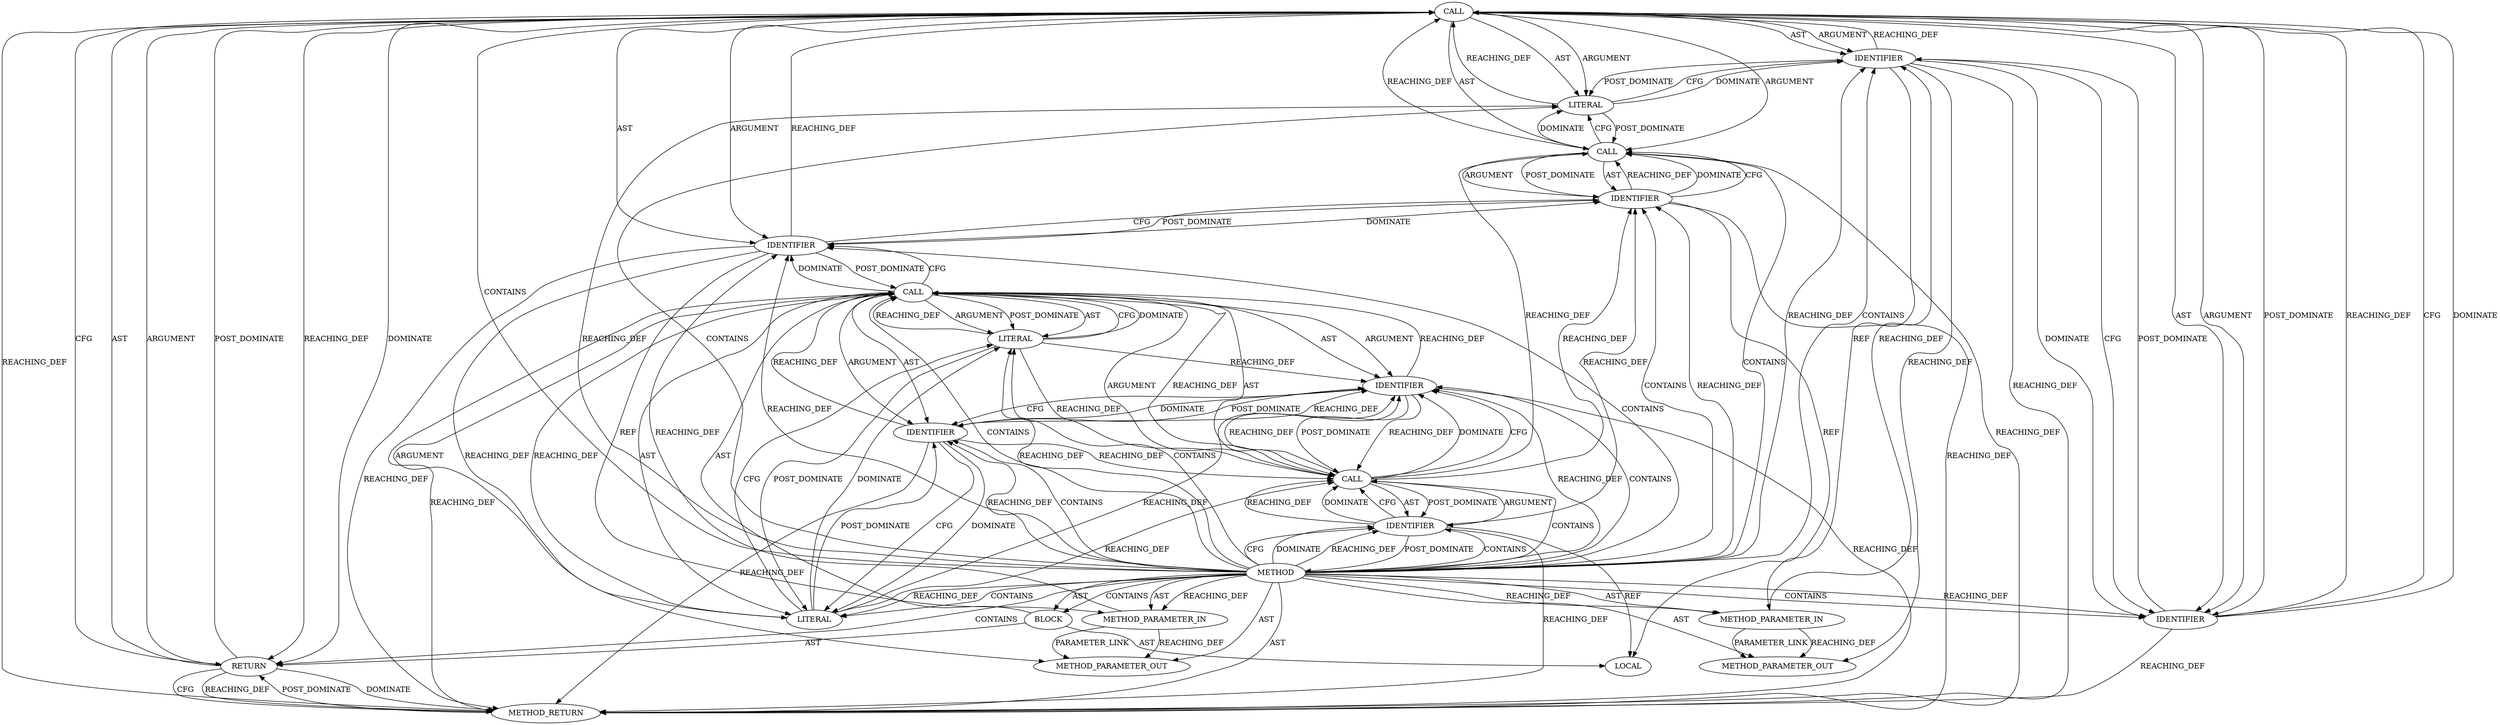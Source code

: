 digraph {
  2613 [label=CALL ORDER=1 ARGUMENT_INDEX=-1 CODE="tls_push_data(sk, &iter, 0, flags, TLS_RECORD_TYPE_DATA)" COLUMN_NUMBER=9 METHOD_FULL_NAME="tls_push_data" LINE_NUMBER=678 TYPE_FULL_NAME="<empty>" DISPATCH_TYPE="STATIC_DISPATCH" SIGNATURE="" NAME="tls_push_data"]
  2611 [label=LITERAL ORDER=5 ARGUMENT_INDEX=5 CODE="0" COLUMN_NUMBER=45 LINE_NUMBER=677 TYPE_FULL_NAME="int"]
  2612 [label=RETURN ORDER=3 ARGUMENT_INDEX=-1 CODE="return tls_push_data(sk, &iter, 0, flags, TLS_RECORD_TYPE_DATA);" COLUMN_NUMBER=2 LINE_NUMBER=678]
  2620 [label=METHOD_RETURN ORDER=4 CODE="RET" COLUMN_NUMBER=1 LINE_NUMBER=673 TYPE_FULL_NAME="int" EVALUATION_STRATEGY="BY_VALUE"]
  2601 [label=METHOD_PARAMETER_IN ORDER=1 CODE="struct sock *sk" IS_VARIADIC=false COLUMN_NUMBER=43 LINE_NUMBER=673 TYPE_FULL_NAME="sock*" EVALUATION_STRATEGY="BY_VALUE" INDEX=1 NAME="sk"]
  2618 [label=IDENTIFIER ORDER=4 ARGUMENT_INDEX=4 CODE="flags" COLUMN_NUMBER=37 LINE_NUMBER=678 TYPE_FULL_NAME="int" NAME="flags"]
  2604 [label=LOCAL ORDER=1 CODE="struct iov_iter iter" COLUMN_NUMBER=18 LINE_NUMBER=675 TYPE_FULL_NAME="iov_iter" NAME="iter"]
  2603 [label=BLOCK ORDER=3 ARGUMENT_INDEX=-1 CODE="{
	struct iov_iter iter;

	iov_iter_kvec(&iter, ITER_SOURCE, NULL, 0, 0);
	return tls_push_data(sk, &iter, 0, flags, TLS_RECORD_TYPE_DATA);
}" COLUMN_NUMBER=1 LINE_NUMBER=674 TYPE_FULL_NAME="void"]
  2616 [label=IDENTIFIER ORDER=1 ARGUMENT_INDEX=1 CODE="iter" COLUMN_NUMBER=28 LINE_NUMBER=678 TYPE_FULL_NAME="iov_iter" NAME="iter"]
  2617 [label=LITERAL ORDER=3 ARGUMENT_INDEX=3 CODE="0" COLUMN_NUMBER=34 LINE_NUMBER=678 TYPE_FULL_NAME="int"]
  2607 [label=IDENTIFIER ORDER=1 ARGUMENT_INDEX=1 CODE="iter" COLUMN_NUMBER=17 LINE_NUMBER=677 TYPE_FULL_NAME="iov_iter" NAME="iter"]
  2609 [label=IDENTIFIER ORDER=3 ARGUMENT_INDEX=3 CODE="NULL" COLUMN_NUMBER=36 LINE_NUMBER=677 TYPE_FULL_NAME="ANY" NAME="NULL"]
  2605 [label=CALL ORDER=2 ARGUMENT_INDEX=-1 CODE="iov_iter_kvec(&iter, ITER_SOURCE, NULL, 0, 0)" COLUMN_NUMBER=2 METHOD_FULL_NAME="iov_iter_kvec" LINE_NUMBER=677 TYPE_FULL_NAME="<empty>" DISPATCH_TYPE="STATIC_DISPATCH" SIGNATURE="" NAME="iov_iter_kvec"]
  2610 [label=LITERAL ORDER=4 ARGUMENT_INDEX=4 CODE="0" COLUMN_NUMBER=42 LINE_NUMBER=677 TYPE_FULL_NAME="int"]
  2606 [label=CALL ORDER=1 ARGUMENT_INDEX=1 CODE="&iter" COLUMN_NUMBER=16 METHOD_FULL_NAME="<operator>.addressOf" LINE_NUMBER=677 TYPE_FULL_NAME="<empty>" DISPATCH_TYPE="STATIC_DISPATCH" SIGNATURE="" NAME="<operator>.addressOf"]
  2619 [label=IDENTIFIER ORDER=5 ARGUMENT_INDEX=5 CODE="TLS_RECORD_TYPE_DATA" COLUMN_NUMBER=44 LINE_NUMBER=678 TYPE_FULL_NAME="ANY" NAME="TLS_RECORD_TYPE_DATA"]
  2615 [label=CALL ORDER=2 ARGUMENT_INDEX=2 CODE="&iter" COLUMN_NUMBER=27 METHOD_FULL_NAME="<operator>.addressOf" LINE_NUMBER=678 TYPE_FULL_NAME="<empty>" DISPATCH_TYPE="STATIC_DISPATCH" SIGNATURE="" NAME="<operator>.addressOf"]
  2614 [label=IDENTIFIER ORDER=1 ARGUMENT_INDEX=1 CODE="sk" COLUMN_NUMBER=23 LINE_NUMBER=678 TYPE_FULL_NAME="sock*" NAME="sk"]
  2600 [label=METHOD COLUMN_NUMBER=1 LINE_NUMBER=673 COLUMN_NUMBER_END=1 IS_EXTERNAL=false SIGNATURE="int tls_device_push_pending_record (sock*,int)" NAME="tls_device_push_pending_record" AST_PARENT_TYPE="TYPE_DECL" AST_PARENT_FULL_NAME="tls_device.c:<global>" ORDER=30 CODE="static int tls_device_push_pending_record(struct sock *sk, int flags)
{
	struct iov_iter iter;

	iov_iter_kvec(&iter, ITER_SOURCE, NULL, 0, 0);
	return tls_push_data(sk, &iter, 0, flags, TLS_RECORD_TYPE_DATA);
}" FULL_NAME="tls_device_push_pending_record" LINE_NUMBER_END=679 FILENAME="tls_device.c"]
  21335 [label=METHOD_PARAMETER_OUT ORDER=1 CODE="struct sock *sk" IS_VARIADIC=false COLUMN_NUMBER=43 LINE_NUMBER=673 TYPE_FULL_NAME="sock*" EVALUATION_STRATEGY="BY_VALUE" INDEX=1 NAME="sk"]
  21336 [label=METHOD_PARAMETER_OUT ORDER=2 CODE="int flags" IS_VARIADIC=false COLUMN_NUMBER=60 LINE_NUMBER=673 TYPE_FULL_NAME="int" EVALUATION_STRATEGY="BY_VALUE" INDEX=2 NAME="flags"]
  2608 [label=IDENTIFIER ORDER=2 ARGUMENT_INDEX=2 CODE="ITER_SOURCE" COLUMN_NUMBER=23 LINE_NUMBER=677 TYPE_FULL_NAME="ANY" NAME="ITER_SOURCE"]
  2602 [label=METHOD_PARAMETER_IN ORDER=2 CODE="int flags" IS_VARIADIC=false COLUMN_NUMBER=60 LINE_NUMBER=673 TYPE_FULL_NAME="int" EVALUATION_STRATEGY="BY_VALUE" INDEX=2 NAME="flags"]
  2603 -> 2612 [label=AST ]
  2605 -> 2611 [label=ARGUMENT ]
  2619 -> 2613 [label=REACHING_DEF VARIABLE="TLS_RECORD_TYPE_DATA"]
  2605 -> 2611 [label=POST_DOMINATE ]
  2609 -> 2608 [label=POST_DOMINATE ]
  2600 -> 2609 [label=CONTAINS ]
  2611 -> 2605 [label=CFG ]
  2607 -> 2606 [label=REACHING_DEF VARIABLE="iter"]
  2617 -> 2615 [label=POST_DOMINATE ]
  2612 -> 2613 [label=AST ]
  2603 -> 2604 [label=AST ]
  2605 -> 2606 [label=AST ]
  2618 -> 2617 [label=POST_DOMINATE ]
  2605 -> 2614 [label=CFG ]
  2600 -> 2617 [label=CONTAINS ]
  2600 -> 2607 [label=CONTAINS ]
  2615 -> 2620 [label=REACHING_DEF VARIABLE="&iter"]
  2610 -> 2608 [label=REACHING_DEF VARIABLE="0"]
  2606 -> 2605 [label=REACHING_DEF VARIABLE="&iter"]
  2600 -> 2620 [label=AST ]
  2610 -> 2605 [label=REACHING_DEF VARIABLE="0"]
  2614 -> 21335 [label=REACHING_DEF VARIABLE="sk"]
  2610 -> 2611 [label=DOMINATE ]
  2605 -> 2620 [label=REACHING_DEF VARIABLE="iov_iter_kvec(&iter, ITER_SOURCE, NULL, 0, 0)"]
  2607 -> 2604 [label=REF ]
  2605 -> 2606 [label=ARGUMENT ]
  2600 -> 2609 [label=REACHING_DEF VARIABLE=""]
  2600 -> 2617 [label=REACHING_DEF VARIABLE=""]
  2605 -> 2609 [label=AST ]
  2600 -> 2603 [label=AST ]
  2607 -> 2600 [label=POST_DOMINATE ]
  2613 -> 2619 [label=AST ]
  2600 -> 2607 [label=CFG ]
  2608 -> 2609 [label=DOMINATE ]
  2615 -> 2616 [label=ARGUMENT ]
  2600 -> 2613 [label=CONTAINS ]
  2614 -> 2616 [label=DOMINATE ]
  2600 -> 21336 [label=AST ]
  2614 -> 2620 [label=REACHING_DEF VARIABLE="sk"]
  2600 -> 2601 [label=REACHING_DEF VARIABLE=""]
  2605 -> 2608 [label=AST ]
  2603 -> 2605 [label=AST ]
  2602 -> 21336 [label=REACHING_DEF VARIABLE="flags"]
  2601 -> 2614 [label=REACHING_DEF VARIABLE="sk"]
  2606 -> 2616 [label=REACHING_DEF VARIABLE="&iter"]
  2618 -> 21336 [label=REACHING_DEF VARIABLE="flags"]
  2605 -> 2611 [label=AST ]
  2600 -> 2602 [label=REACHING_DEF VARIABLE=""]
  2600 -> 21335 [label=AST ]
  2613 -> 2612 [label=REACHING_DEF VARIABLE="tls_push_data(sk, &iter, 0, flags, TLS_RECORD_TYPE_DATA)"]
  2614 -> 2605 [label=POST_DOMINATE ]
  2602 -> 2618 [label=REACHING_DEF VARIABLE="flags"]
  2619 -> 2620 [label=REACHING_DEF VARIABLE="TLS_RECORD_TYPE_DATA"]
  2618 -> 2602 [label=REF ]
  2600 -> 2601 [label=AST ]
  2613 -> 2614 [label=AST ]
  2600 -> 2619 [label=CONTAINS ]
  2609 -> 2608 [label=REACHING_DEF VARIABLE="NULL"]
  2600 -> 2616 [label=REACHING_DEF VARIABLE=""]
  2615 -> 2616 [label=POST_DOMINATE ]
  2616 -> 2604 [label=REF ]
  2612 -> 2620 [label=DOMINATE ]
  2600 -> 2608 [label=REACHING_DEF VARIABLE=""]
  2613 -> 2617 [label=AST ]
  2612 -> 2620 [label=CFG ]
  2611 -> 2610 [label=POST_DOMINATE ]
  2600 -> 2607 [label=DOMINATE ]
  2617 -> 2618 [label=CFG ]
  2605 -> 2608 [label=ARGUMENT ]
  2613 -> 2617 [label=ARGUMENT ]
  2600 -> 2618 [label=CONTAINS ]
  2617 -> 2618 [label=DOMINATE ]
  2600 -> 2612 [label=CONTAINS ]
  2607 -> 2620 [label=REACHING_DEF VARIABLE="iter"]
  2606 -> 2608 [label=DOMINATE ]
  2609 -> 2610 [label=CFG ]
  2612 -> 2613 [label=ARGUMENT ]
  2602 -> 21336 [label=PARAMETER_LINK ]
  2606 -> 2607 [label=POST_DOMINATE ]
  2609 -> 2605 [label=REACHING_DEF VARIABLE="NULL"]
  2618 -> 2620 [label=REACHING_DEF VARIABLE="flags"]
  2607 -> 2616 [label=REACHING_DEF VARIABLE="iter"]
  2600 -> 2611 [label=REACHING_DEF VARIABLE=""]
  2600 -> 2605 [label=CONTAINS ]
  2609 -> 2610 [label=DOMINATE ]
  2600 -> 2607 [label=REACHING_DEF VARIABLE=""]
  2614 -> 2616 [label=CFG ]
  2600 -> 2603 [label=CONTAINS ]
  2613 -> 2615 [label=AST ]
  2605 -> 2609 [label=ARGUMENT ]
  2613 -> 2619 [label=ARGUMENT ]
  2611 -> 2605 [label=DOMINATE ]
  2613 -> 2619 [label=POST_DOMINATE ]
  2606 -> 2607 [label=AST ]
  2600 -> 2615 [label=CONTAINS ]
  2613 -> 2620 [label=REACHING_DEF VARIABLE="tls_push_data(sk, &iter, 0, flags, TLS_RECORD_TYPE_DATA)"]
  2600 -> 2614 [label=REACHING_DEF VARIABLE=""]
  2619 -> 2613 [label=CFG ]
  2605 -> 2610 [label=AST ]
  2600 -> 2602 [label=AST ]
  2608 -> 2605 [label=REACHING_DEF VARIABLE="ITER_SOURCE"]
  2614 -> 2601 [label=REF ]
  2600 -> 2606 [label=CONTAINS ]
  2619 -> 2618 [label=POST_DOMINATE ]
  2615 -> 2613 [label=REACHING_DEF VARIABLE="&iter"]
  2616 -> 2615 [label=REACHING_DEF VARIABLE="iter"]
  2613 -> 2618 [label=AST ]
  2605 -> 2610 [label=ARGUMENT ]
  2608 -> 2606 [label=REACHING_DEF VARIABLE="ITER_SOURCE"]
  2613 -> 2615 [label=ARGUMENT ]
  2616 -> 2615 [label=DOMINATE ]
  2613 -> 2618 [label=ARGUMENT ]
  2600 -> 2619 [label=REACHING_DEF VARIABLE=""]
  2615 -> 2617 [label=DOMINATE ]
  2611 -> 2606 [label=REACHING_DEF VARIABLE="0"]
  2607 -> 2606 [label=DOMINATE ]
  2616 -> 2615 [label=CFG ]
  2600 -> 2608 [label=CONTAINS ]
  2614 -> 2613 [label=REACHING_DEF VARIABLE="sk"]
  2606 -> 2607 [label=ARGUMENT ]
  2620 -> 2612 [label=POST_DOMINATE ]
  2600 -> 2616 [label=CONTAINS ]
  2610 -> 2609 [label=POST_DOMINATE ]
  2610 -> 2606 [label=REACHING_DEF VARIABLE="0"]
  2600 -> 2611 [label=CONTAINS ]
  2615 -> 2616 [label=AST ]
  2611 -> 2608 [label=REACHING_DEF VARIABLE="0"]
  2619 -> 2613 [label=DOMINATE ]
  2618 -> 2619 [label=DOMINATE ]
  2600 -> 2614 [label=CONTAINS ]
  2609 -> 2606 [label=REACHING_DEF VARIABLE="NULL"]
  2607 -> 2606 [label=CFG ]
  2609 -> 2620 [label=REACHING_DEF VARIABLE="NULL"]
  2606 -> 2615 [label=REACHING_DEF VARIABLE="&iter"]
  2612 -> 2620 [label=REACHING_DEF VARIABLE="<RET>"]
  2618 -> 2619 [label=CFG ]
  2608 -> 2620 [label=REACHING_DEF VARIABLE="ITER_SOURCE"]
  2613 -> 2612 [label=DOMINATE ]
  2611 -> 2605 [label=REACHING_DEF VARIABLE="0"]
  2616 -> 2620 [label=REACHING_DEF VARIABLE="iter"]
  2610 -> 2611 [label=CFG ]
  2600 -> 2618 [label=REACHING_DEF VARIABLE=""]
  2608 -> 2606 [label=POST_DOMINATE ]
  2605 -> 2614 [label=DOMINATE ]
  2613 -> 2612 [label=CFG ]
  2618 -> 2613 [label=REACHING_DEF VARIABLE="flags"]
  2601 -> 21335 [label=PARAMETER_LINK ]
  2612 -> 2613 [label=POST_DOMINATE ]
  2615 -> 2617 [label=CFG ]
  2617 -> 2613 [label=REACHING_DEF VARIABLE="0"]
  2608 -> 2609 [label=CFG ]
  2616 -> 2614 [label=POST_DOMINATE ]
  2601 -> 21335 [label=REACHING_DEF VARIABLE="sk"]
  2613 -> 2614 [label=ARGUMENT ]
  2600 -> 2610 [label=REACHING_DEF VARIABLE=""]
  2600 -> 2610 [label=CONTAINS ]
  2606 -> 2608 [label=CFG ]
  2606 -> 2608 [label=REACHING_DEF VARIABLE="&iter"]
}
